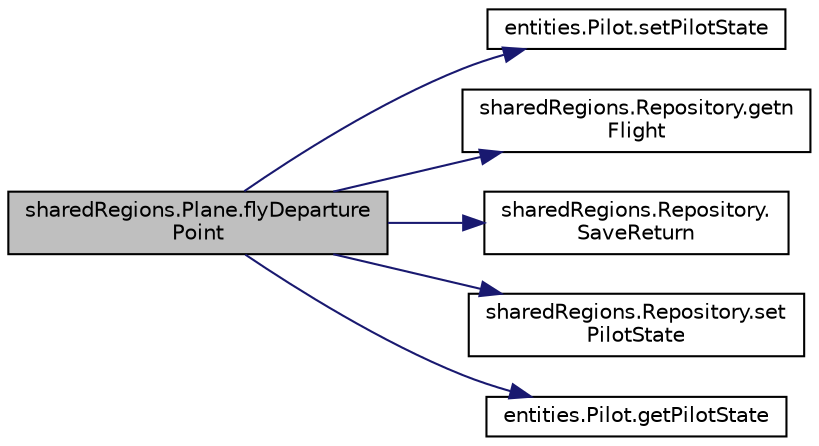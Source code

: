 digraph "sharedRegions.Plane.flyDeparturePoint"
{
  edge [fontname="Helvetica",fontsize="10",labelfontname="Helvetica",labelfontsize="10"];
  node [fontname="Helvetica",fontsize="10",shape=record];
  rankdir="LR";
  Node24 [label="sharedRegions.Plane.flyDeparture\lPoint",height=0.2,width=0.4,color="black", fillcolor="grey75", style="filled", fontcolor="black"];
  Node24 -> Node25 [color="midnightblue",fontsize="10",style="solid",fontname="Helvetica"];
  Node25 [label="entities.Pilot.setPilotState",height=0.2,width=0.4,color="black", fillcolor="white", style="filled",URL="$classentities_1_1_pilot.html#a1eb8f6f3fd60fbf50829491b6e263ab9"];
  Node24 -> Node26 [color="midnightblue",fontsize="10",style="solid",fontname="Helvetica"];
  Node26 [label="sharedRegions.Repository.getn\lFlight",height=0.2,width=0.4,color="black", fillcolor="white", style="filled",URL="$classshared_regions_1_1_repository.html#a7b00c4a1f9c60c34b87c9106eb7908c4"];
  Node24 -> Node27 [color="midnightblue",fontsize="10",style="solid",fontname="Helvetica"];
  Node27 [label="sharedRegions.Repository.\lSaveReturn",height=0.2,width=0.4,color="black", fillcolor="white", style="filled",URL="$classshared_regions_1_1_repository.html#ace95e612ae18dffa8d67e34fa264153d"];
  Node24 -> Node28 [color="midnightblue",fontsize="10",style="solid",fontname="Helvetica"];
  Node28 [label="sharedRegions.Repository.set\lPilotState",height=0.2,width=0.4,color="black", fillcolor="white", style="filled",URL="$classshared_regions_1_1_repository.html#afe742ad0e099e2dc3f936ed2ae6fe32d"];
  Node24 -> Node29 [color="midnightblue",fontsize="10",style="solid",fontname="Helvetica"];
  Node29 [label="entities.Pilot.getPilotState",height=0.2,width=0.4,color="black", fillcolor="white", style="filled",URL="$classentities_1_1_pilot.html#ac16922ae9aa6296ff7adfb1dcfa50d3a"];
}
